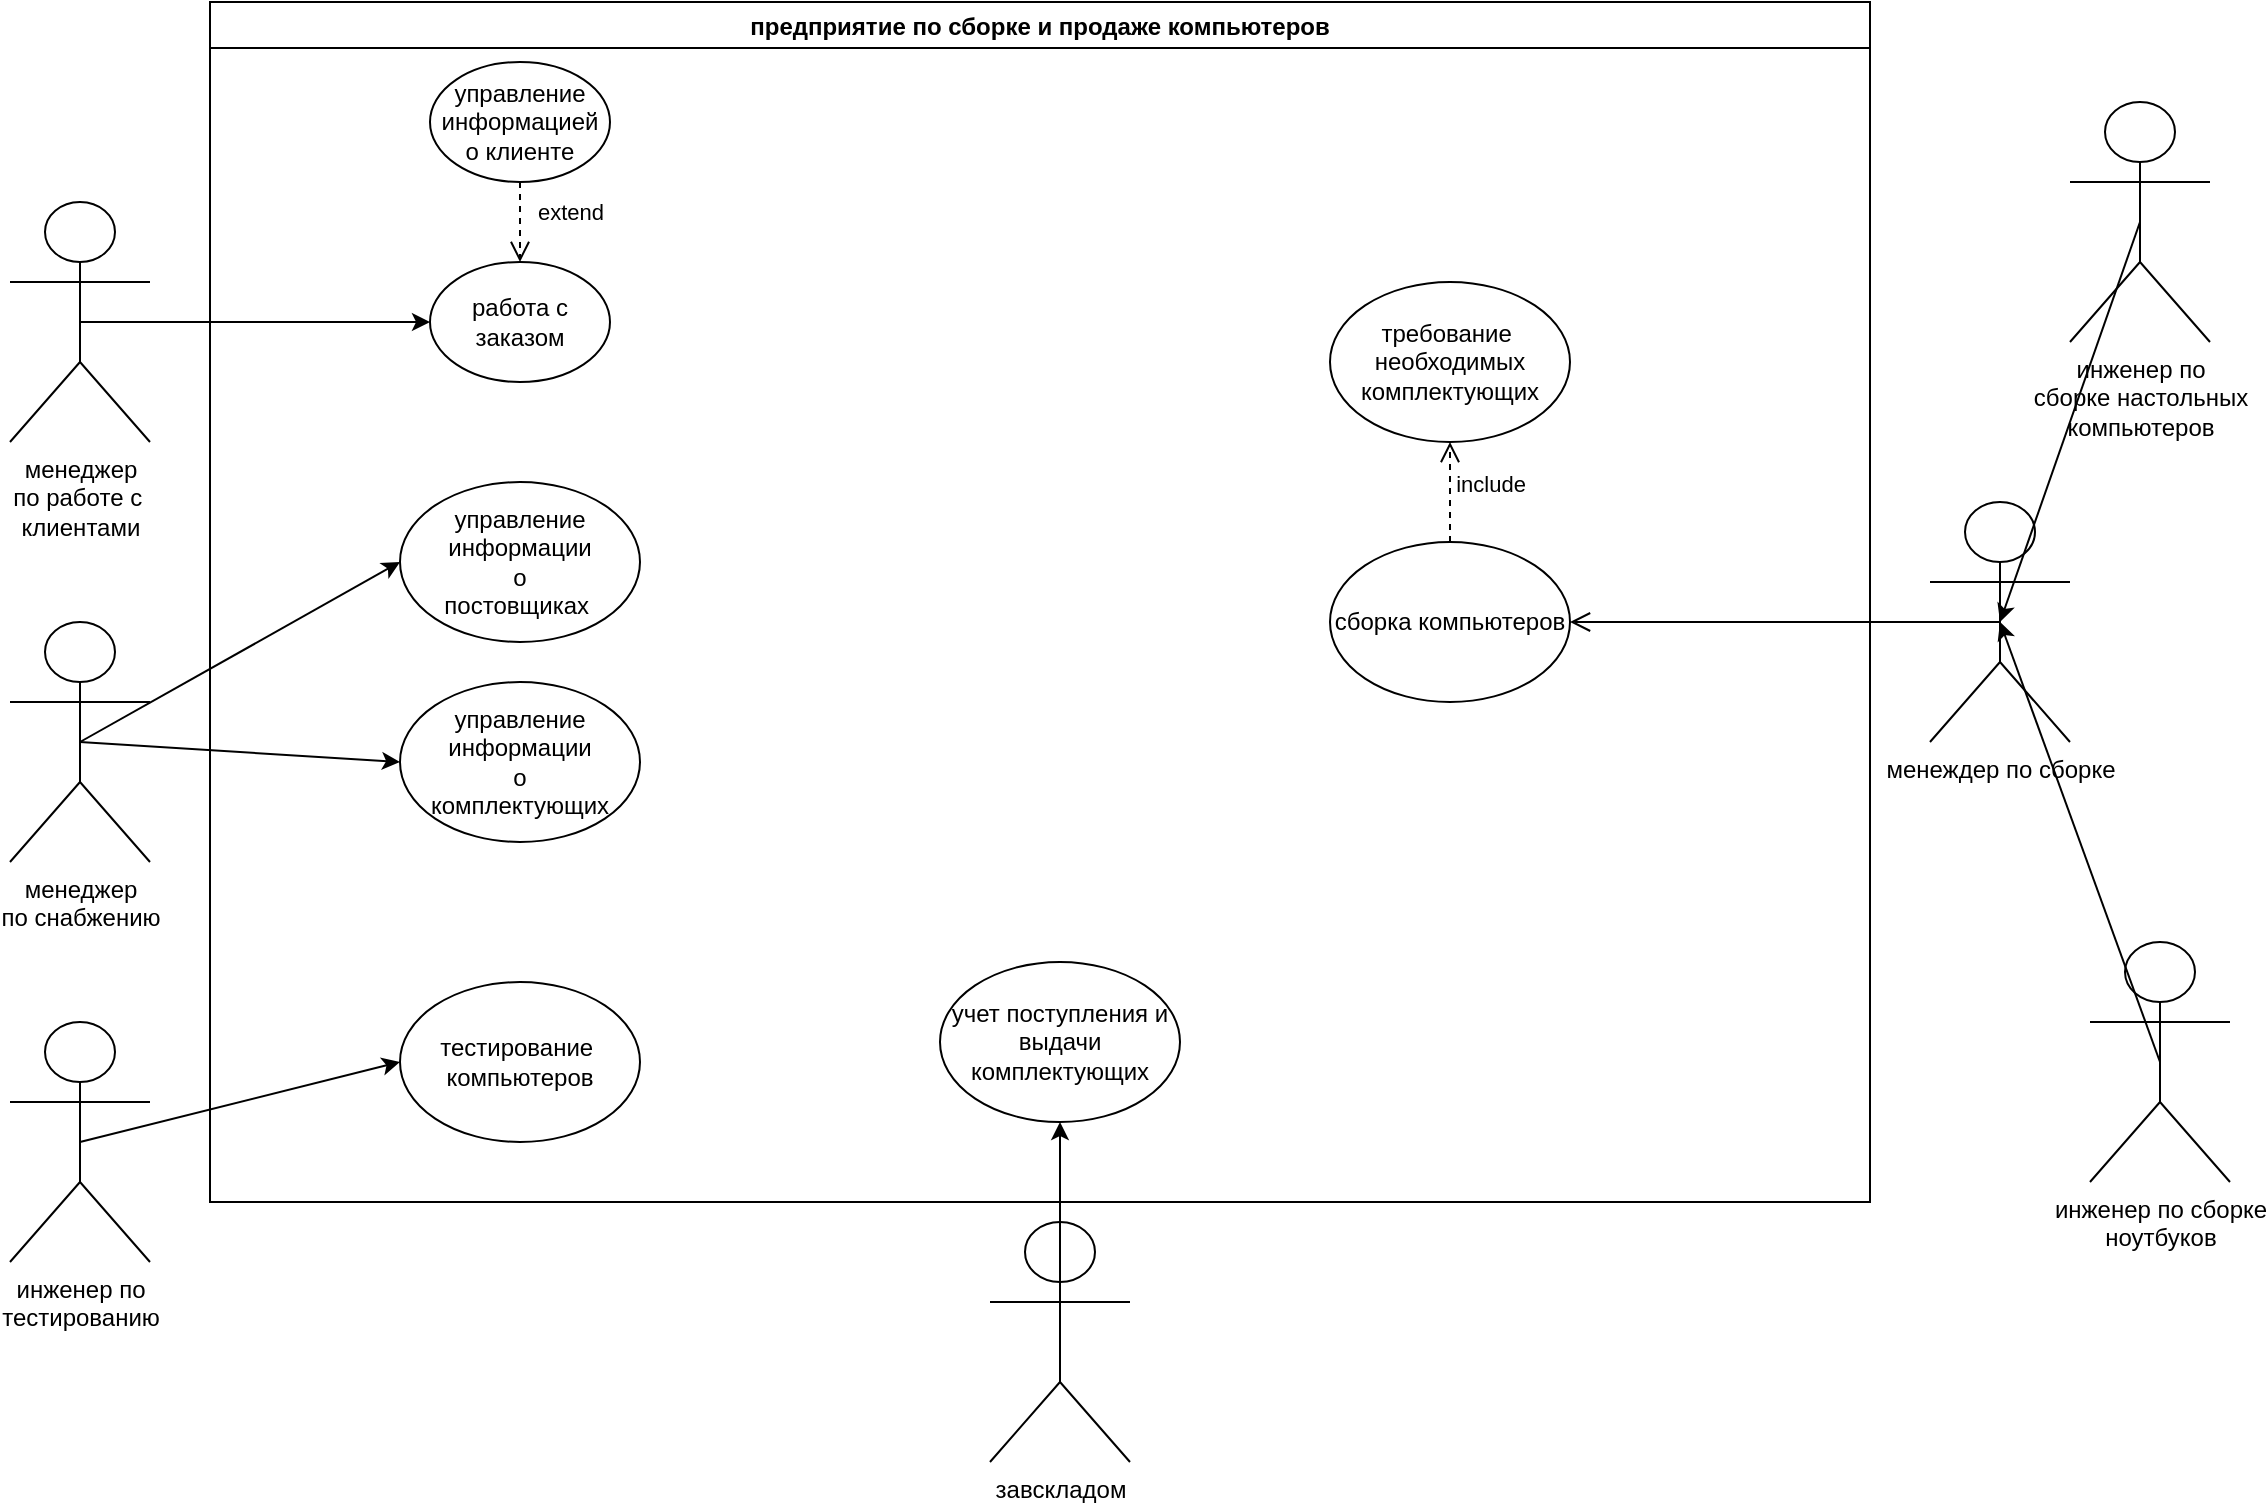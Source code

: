 <mxfile version="20.4.1" type="device"><diagram id="VVIohpyEUf1rM8drfGwP" name="Страница 1"><mxGraphModel dx="1247" dy="5387" grid="1" gridSize="10" guides="1" tooltips="1" connect="1" arrows="1" fold="1" page="1" pageScale="1" pageWidth="3300" pageHeight="4681" math="0" shadow="0"><root><mxCell id="0"/><mxCell id="1" parent="0"/><mxCell id="E2M0UClp61WQ0fGp7hpw-1" value="предприятие по сборке и продаже компьютеров" style="swimlane;" vertex="1" parent="1"><mxGeometry x="320" y="-10" width="830" height="600" as="geometry"/></mxCell><mxCell id="E2M0UClp61WQ0fGp7hpw-15" value="работа с заказом" style="ellipse;whiteSpace=wrap;html=1;" vertex="1" parent="E2M0UClp61WQ0fGp7hpw-1"><mxGeometry x="110" y="130" width="90" height="60" as="geometry"/></mxCell><mxCell id="E2M0UClp61WQ0fGp7hpw-16" value="управление&lt;br&gt;информацией&lt;br&gt;о клиенте" style="ellipse;whiteSpace=wrap;html=1;" vertex="1" parent="E2M0UClp61WQ0fGp7hpw-1"><mxGeometry x="110" y="30" width="90" height="60" as="geometry"/></mxCell><mxCell id="E2M0UClp61WQ0fGp7hpw-17" value="extend" style="html=1;verticalAlign=bottom;endArrow=open;dashed=1;endSize=8;rounded=0;entryX=0.5;entryY=0;entryDx=0;entryDy=0;exitX=0.5;exitY=1;exitDx=0;exitDy=0;" edge="1" parent="E2M0UClp61WQ0fGp7hpw-1" source="E2M0UClp61WQ0fGp7hpw-16" target="E2M0UClp61WQ0fGp7hpw-15"><mxGeometry x="0.2" y="25" relative="1" as="geometry"><mxPoint x="207" y="117" as="sourcePoint"/><mxPoint x="127" y="117" as="targetPoint"/><mxPoint as="offset"/></mxGeometry></mxCell><mxCell id="E2M0UClp61WQ0fGp7hpw-19" value="управление информации&lt;br&gt;о&lt;br&gt;постовщиках&amp;nbsp;&lt;br&gt;" style="ellipse;whiteSpace=wrap;html=1;" vertex="1" parent="E2M0UClp61WQ0fGp7hpw-1"><mxGeometry x="95" y="240" width="120" height="80" as="geometry"/></mxCell><mxCell id="E2M0UClp61WQ0fGp7hpw-20" value="управление информации&lt;br&gt;о&lt;br&gt;комплектующих" style="ellipse;whiteSpace=wrap;html=1;" vertex="1" parent="E2M0UClp61WQ0fGp7hpw-1"><mxGeometry x="95" y="340" width="120" height="80" as="geometry"/></mxCell><mxCell id="E2M0UClp61WQ0fGp7hpw-23" value="учет поступления и выдачи комплектующих" style="ellipse;whiteSpace=wrap;html=1;" vertex="1" parent="E2M0UClp61WQ0fGp7hpw-1"><mxGeometry x="365" y="480" width="120" height="80" as="geometry"/></mxCell><mxCell id="E2M0UClp61WQ0fGp7hpw-28" value="тестирование&amp;nbsp;&lt;br&gt;компьютеров" style="ellipse;whiteSpace=wrap;html=1;" vertex="1" parent="E2M0UClp61WQ0fGp7hpw-1"><mxGeometry x="95" y="490" width="120" height="80" as="geometry"/></mxCell><mxCell id="E2M0UClp61WQ0fGp7hpw-40" value="сборка компьютеров" style="ellipse;whiteSpace=wrap;html=1;" vertex="1" parent="E2M0UClp61WQ0fGp7hpw-1"><mxGeometry x="560" y="270" width="120" height="80" as="geometry"/></mxCell><mxCell id="E2M0UClp61WQ0fGp7hpw-42" value="требование&amp;nbsp;&lt;br&gt;необходимых&lt;br&gt;комплектующих" style="ellipse;whiteSpace=wrap;html=1;" vertex="1" parent="E2M0UClp61WQ0fGp7hpw-1"><mxGeometry x="560" y="140" width="120" height="80" as="geometry"/></mxCell><mxCell id="E2M0UClp61WQ0fGp7hpw-45" value="include" style="html=1;verticalAlign=bottom;endArrow=open;dashed=1;endSize=8;rounded=0;exitX=0.5;exitY=0;exitDx=0;exitDy=0;entryX=0.5;entryY=1;entryDx=0;entryDy=0;" edge="1" parent="E2M0UClp61WQ0fGp7hpw-1" source="E2M0UClp61WQ0fGp7hpw-40" target="E2M0UClp61WQ0fGp7hpw-42"><mxGeometry x="-0.2" y="-20" relative="1" as="geometry"><mxPoint x="670" y="350" as="sourcePoint"/><mxPoint x="590" y="350" as="targetPoint"/><mxPoint as="offset"/></mxGeometry></mxCell><mxCell id="E2M0UClp61WQ0fGp7hpw-2" value="менеджер&lt;br&gt;по работе с&amp;nbsp;&lt;br&gt;клиентами" style="shape=umlActor;verticalLabelPosition=bottom;verticalAlign=top;html=1;outlineConnect=0;" vertex="1" parent="1"><mxGeometry x="220" y="90" width="70" height="120" as="geometry"/></mxCell><mxCell id="E2M0UClp61WQ0fGp7hpw-5" value="инженер по &lt;br&gt;тестированию" style="shape=umlActor;verticalLabelPosition=bottom;verticalAlign=top;html=1;outlineConnect=0;" vertex="1" parent="1"><mxGeometry x="220" y="500" width="70" height="120" as="geometry"/></mxCell><mxCell id="E2M0UClp61WQ0fGp7hpw-6" value="инженер по сборке&lt;br&gt;ноутбуков" style="shape=umlActor;verticalLabelPosition=bottom;verticalAlign=top;html=1;outlineConnect=0;" vertex="1" parent="1"><mxGeometry x="1260" y="460" width="70" height="120" as="geometry"/></mxCell><mxCell id="E2M0UClp61WQ0fGp7hpw-11" value="инженер по&lt;br&gt;сборке настольных&lt;br&gt;компьютеров" style="shape=umlActor;verticalLabelPosition=bottom;verticalAlign=top;html=1;outlineConnect=0;" vertex="1" parent="1"><mxGeometry x="1250" y="40" width="70" height="120" as="geometry"/></mxCell><mxCell id="E2M0UClp61WQ0fGp7hpw-12" value="менеджер&lt;br&gt;по снабжению" style="shape=umlActor;verticalLabelPosition=bottom;verticalAlign=top;html=1;outlineConnect=0;" vertex="1" parent="1"><mxGeometry x="220" y="300" width="70" height="120" as="geometry"/></mxCell><mxCell id="E2M0UClp61WQ0fGp7hpw-14" value="завскладом" style="shape=umlActor;verticalLabelPosition=bottom;verticalAlign=top;html=1;outlineConnect=0;" vertex="1" parent="1"><mxGeometry x="710" y="600" width="70" height="120" as="geometry"/></mxCell><mxCell id="E2M0UClp61WQ0fGp7hpw-18" value="" style="endArrow=classic;html=1;rounded=0;exitX=0.5;exitY=0.5;exitDx=0;exitDy=0;exitPerimeter=0;entryX=0;entryY=0.5;entryDx=0;entryDy=0;" edge="1" parent="1" source="E2M0UClp61WQ0fGp7hpw-2" target="E2M0UClp61WQ0fGp7hpw-15"><mxGeometry width="50" height="50" relative="1" as="geometry"><mxPoint x="370" y="170" as="sourcePoint"/><mxPoint x="420" y="120" as="targetPoint"/></mxGeometry></mxCell><mxCell id="E2M0UClp61WQ0fGp7hpw-21" value="" style="endArrow=classic;html=1;rounded=0;exitX=0.5;exitY=0.5;exitDx=0;exitDy=0;exitPerimeter=0;entryX=0;entryY=0.5;entryDx=0;entryDy=0;" edge="1" parent="1" source="E2M0UClp61WQ0fGp7hpw-12" target="E2M0UClp61WQ0fGp7hpw-20"><mxGeometry width="50" height="50" relative="1" as="geometry"><mxPoint x="530" y="510" as="sourcePoint"/><mxPoint x="580" y="460" as="targetPoint"/></mxGeometry></mxCell><mxCell id="E2M0UClp61WQ0fGp7hpw-22" value="" style="endArrow=classic;html=1;rounded=0;exitX=0.5;exitY=0.5;exitDx=0;exitDy=0;exitPerimeter=0;entryX=0;entryY=0.5;entryDx=0;entryDy=0;" edge="1" parent="1" source="E2M0UClp61WQ0fGp7hpw-12" target="E2M0UClp61WQ0fGp7hpw-19"><mxGeometry width="50" height="50" relative="1" as="geometry"><mxPoint x="280" y="320" as="sourcePoint"/><mxPoint x="440" y="330" as="targetPoint"/></mxGeometry></mxCell><mxCell id="E2M0UClp61WQ0fGp7hpw-24" value="" style="endArrow=classic;html=1;rounded=0;exitX=0.5;exitY=0.5;exitDx=0;exitDy=0;exitPerimeter=0;entryX=0.5;entryY=1;entryDx=0;entryDy=0;" edge="1" parent="1" source="E2M0UClp61WQ0fGp7hpw-14" target="E2M0UClp61WQ0fGp7hpw-23"><mxGeometry width="50" height="50" relative="1" as="geometry"><mxPoint x="850" y="500" as="sourcePoint"/><mxPoint x="900" y="450" as="targetPoint"/></mxGeometry></mxCell><mxCell id="E2M0UClp61WQ0fGp7hpw-29" value="" style="endArrow=classic;html=1;rounded=0;entryX=0;entryY=0.5;entryDx=0;entryDy=0;exitX=0.5;exitY=0.5;exitDx=0;exitDy=0;exitPerimeter=0;" edge="1" parent="1" source="E2M0UClp61WQ0fGp7hpw-5" target="E2M0UClp61WQ0fGp7hpw-28"><mxGeometry width="50" height="50" relative="1" as="geometry"><mxPoint x="320" y="570" as="sourcePoint"/><mxPoint x="370" y="520" as="targetPoint"/></mxGeometry></mxCell><mxCell id="E2M0UClp61WQ0fGp7hpw-30" value="менеждер по сборке" style="shape=umlActor;verticalLabelPosition=bottom;verticalAlign=top;html=1;outlineConnect=0;" vertex="1" parent="1"><mxGeometry x="1180" y="240" width="70" height="120" as="geometry"/></mxCell><mxCell id="E2M0UClp61WQ0fGp7hpw-37" value="" style="endArrow=classic;html=1;rounded=0;entryX=0.5;entryY=0.5;entryDx=0;entryDy=0;entryPerimeter=0;exitX=0.5;exitY=0.5;exitDx=0;exitDy=0;exitPerimeter=0;" edge="1" parent="1" source="E2M0UClp61WQ0fGp7hpw-6" target="E2M0UClp61WQ0fGp7hpw-30"><mxGeometry width="50" height="50" relative="1" as="geometry"><mxPoint x="990" y="400" as="sourcePoint"/><mxPoint x="1040" y="350" as="targetPoint"/></mxGeometry></mxCell><mxCell id="E2M0UClp61WQ0fGp7hpw-39" value="" style="endArrow=classic;html=1;rounded=0;entryX=0.5;entryY=0.5;entryDx=0;entryDy=0;entryPerimeter=0;exitX=0.5;exitY=0.5;exitDx=0;exitDy=0;exitPerimeter=0;" edge="1" parent="1" source="E2M0UClp61WQ0fGp7hpw-11" target="E2M0UClp61WQ0fGp7hpw-30"><mxGeometry width="50" height="50" relative="1" as="geometry"><mxPoint x="1200" y="190.0" as="sourcePoint"/><mxPoint x="1120" y="-30" as="targetPoint"/></mxGeometry></mxCell><mxCell id="E2M0UClp61WQ0fGp7hpw-41" value="" style="html=1;verticalAlign=bottom;endArrow=open;endSize=8;rounded=0;exitX=0.5;exitY=0.5;exitDx=0;exitDy=0;exitPerimeter=0;entryX=1;entryY=0.5;entryDx=0;entryDy=0;" edge="1" parent="1" source="E2M0UClp61WQ0fGp7hpw-30" target="E2M0UClp61WQ0fGp7hpw-40"><mxGeometry x="0.07" y="-10" relative="1" as="geometry"><mxPoint x="1110" y="390" as="sourcePoint"/><mxPoint x="1030" y="390" as="targetPoint"/><mxPoint as="offset"/></mxGeometry></mxCell></root></mxGraphModel></diagram></mxfile>